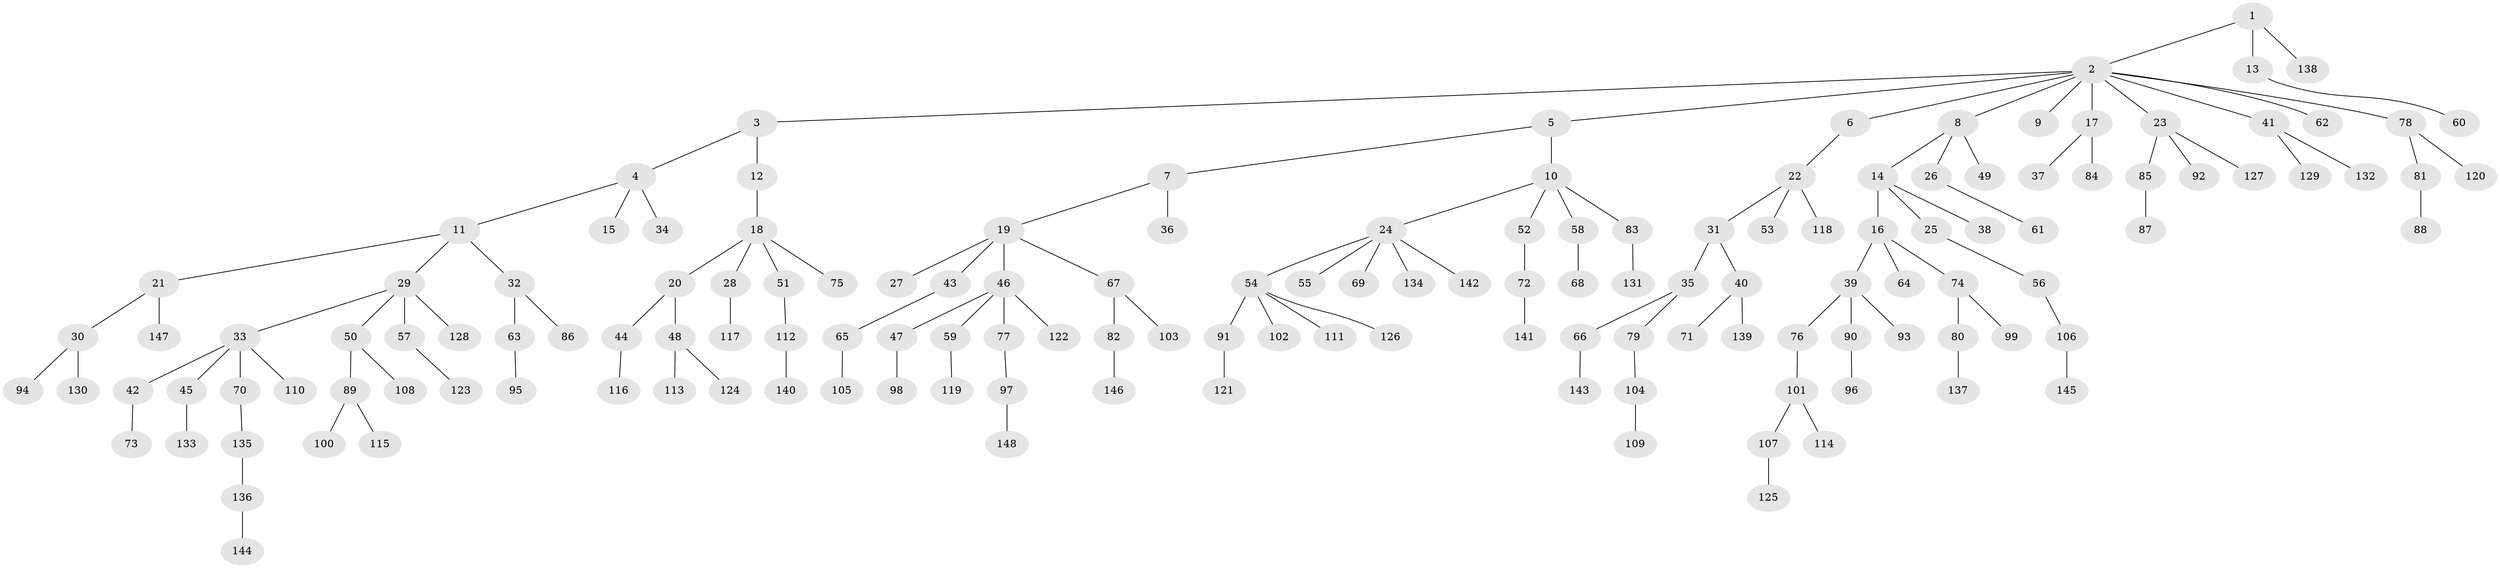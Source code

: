 // coarse degree distribution, {12: 0.01694915254237288, 7: 0.03389830508474576, 2: 0.1864406779661017, 3: 0.06779661016949153, 1: 0.6440677966101694, 8: 0.01694915254237288, 4: 0.01694915254237288, 6: 0.01694915254237288}
// Generated by graph-tools (version 1.1) at 2025/19/03/04/25 18:19:06]
// undirected, 148 vertices, 147 edges
graph export_dot {
graph [start="1"]
  node [color=gray90,style=filled];
  1;
  2;
  3;
  4;
  5;
  6;
  7;
  8;
  9;
  10;
  11;
  12;
  13;
  14;
  15;
  16;
  17;
  18;
  19;
  20;
  21;
  22;
  23;
  24;
  25;
  26;
  27;
  28;
  29;
  30;
  31;
  32;
  33;
  34;
  35;
  36;
  37;
  38;
  39;
  40;
  41;
  42;
  43;
  44;
  45;
  46;
  47;
  48;
  49;
  50;
  51;
  52;
  53;
  54;
  55;
  56;
  57;
  58;
  59;
  60;
  61;
  62;
  63;
  64;
  65;
  66;
  67;
  68;
  69;
  70;
  71;
  72;
  73;
  74;
  75;
  76;
  77;
  78;
  79;
  80;
  81;
  82;
  83;
  84;
  85;
  86;
  87;
  88;
  89;
  90;
  91;
  92;
  93;
  94;
  95;
  96;
  97;
  98;
  99;
  100;
  101;
  102;
  103;
  104;
  105;
  106;
  107;
  108;
  109;
  110;
  111;
  112;
  113;
  114;
  115;
  116;
  117;
  118;
  119;
  120;
  121;
  122;
  123;
  124;
  125;
  126;
  127;
  128;
  129;
  130;
  131;
  132;
  133;
  134;
  135;
  136;
  137;
  138;
  139;
  140;
  141;
  142;
  143;
  144;
  145;
  146;
  147;
  148;
  1 -- 2;
  1 -- 13;
  1 -- 138;
  2 -- 3;
  2 -- 5;
  2 -- 6;
  2 -- 8;
  2 -- 9;
  2 -- 17;
  2 -- 23;
  2 -- 41;
  2 -- 62;
  2 -- 78;
  3 -- 4;
  3 -- 12;
  4 -- 11;
  4 -- 15;
  4 -- 34;
  5 -- 7;
  5 -- 10;
  6 -- 22;
  7 -- 19;
  7 -- 36;
  8 -- 14;
  8 -- 26;
  8 -- 49;
  10 -- 24;
  10 -- 52;
  10 -- 58;
  10 -- 83;
  11 -- 21;
  11 -- 29;
  11 -- 32;
  12 -- 18;
  13 -- 60;
  14 -- 16;
  14 -- 25;
  14 -- 38;
  16 -- 39;
  16 -- 64;
  16 -- 74;
  17 -- 37;
  17 -- 84;
  18 -- 20;
  18 -- 28;
  18 -- 51;
  18 -- 75;
  19 -- 27;
  19 -- 43;
  19 -- 46;
  19 -- 67;
  20 -- 44;
  20 -- 48;
  21 -- 30;
  21 -- 147;
  22 -- 31;
  22 -- 53;
  22 -- 118;
  23 -- 85;
  23 -- 92;
  23 -- 127;
  24 -- 54;
  24 -- 55;
  24 -- 69;
  24 -- 134;
  24 -- 142;
  25 -- 56;
  26 -- 61;
  28 -- 117;
  29 -- 33;
  29 -- 50;
  29 -- 57;
  29 -- 128;
  30 -- 94;
  30 -- 130;
  31 -- 35;
  31 -- 40;
  32 -- 63;
  32 -- 86;
  33 -- 42;
  33 -- 45;
  33 -- 70;
  33 -- 110;
  35 -- 66;
  35 -- 79;
  39 -- 76;
  39 -- 90;
  39 -- 93;
  40 -- 71;
  40 -- 139;
  41 -- 129;
  41 -- 132;
  42 -- 73;
  43 -- 65;
  44 -- 116;
  45 -- 133;
  46 -- 47;
  46 -- 59;
  46 -- 77;
  46 -- 122;
  47 -- 98;
  48 -- 113;
  48 -- 124;
  50 -- 89;
  50 -- 108;
  51 -- 112;
  52 -- 72;
  54 -- 91;
  54 -- 102;
  54 -- 111;
  54 -- 126;
  56 -- 106;
  57 -- 123;
  58 -- 68;
  59 -- 119;
  63 -- 95;
  65 -- 105;
  66 -- 143;
  67 -- 82;
  67 -- 103;
  70 -- 135;
  72 -- 141;
  74 -- 80;
  74 -- 99;
  76 -- 101;
  77 -- 97;
  78 -- 81;
  78 -- 120;
  79 -- 104;
  80 -- 137;
  81 -- 88;
  82 -- 146;
  83 -- 131;
  85 -- 87;
  89 -- 100;
  89 -- 115;
  90 -- 96;
  91 -- 121;
  97 -- 148;
  101 -- 107;
  101 -- 114;
  104 -- 109;
  106 -- 145;
  107 -- 125;
  112 -- 140;
  135 -- 136;
  136 -- 144;
}
